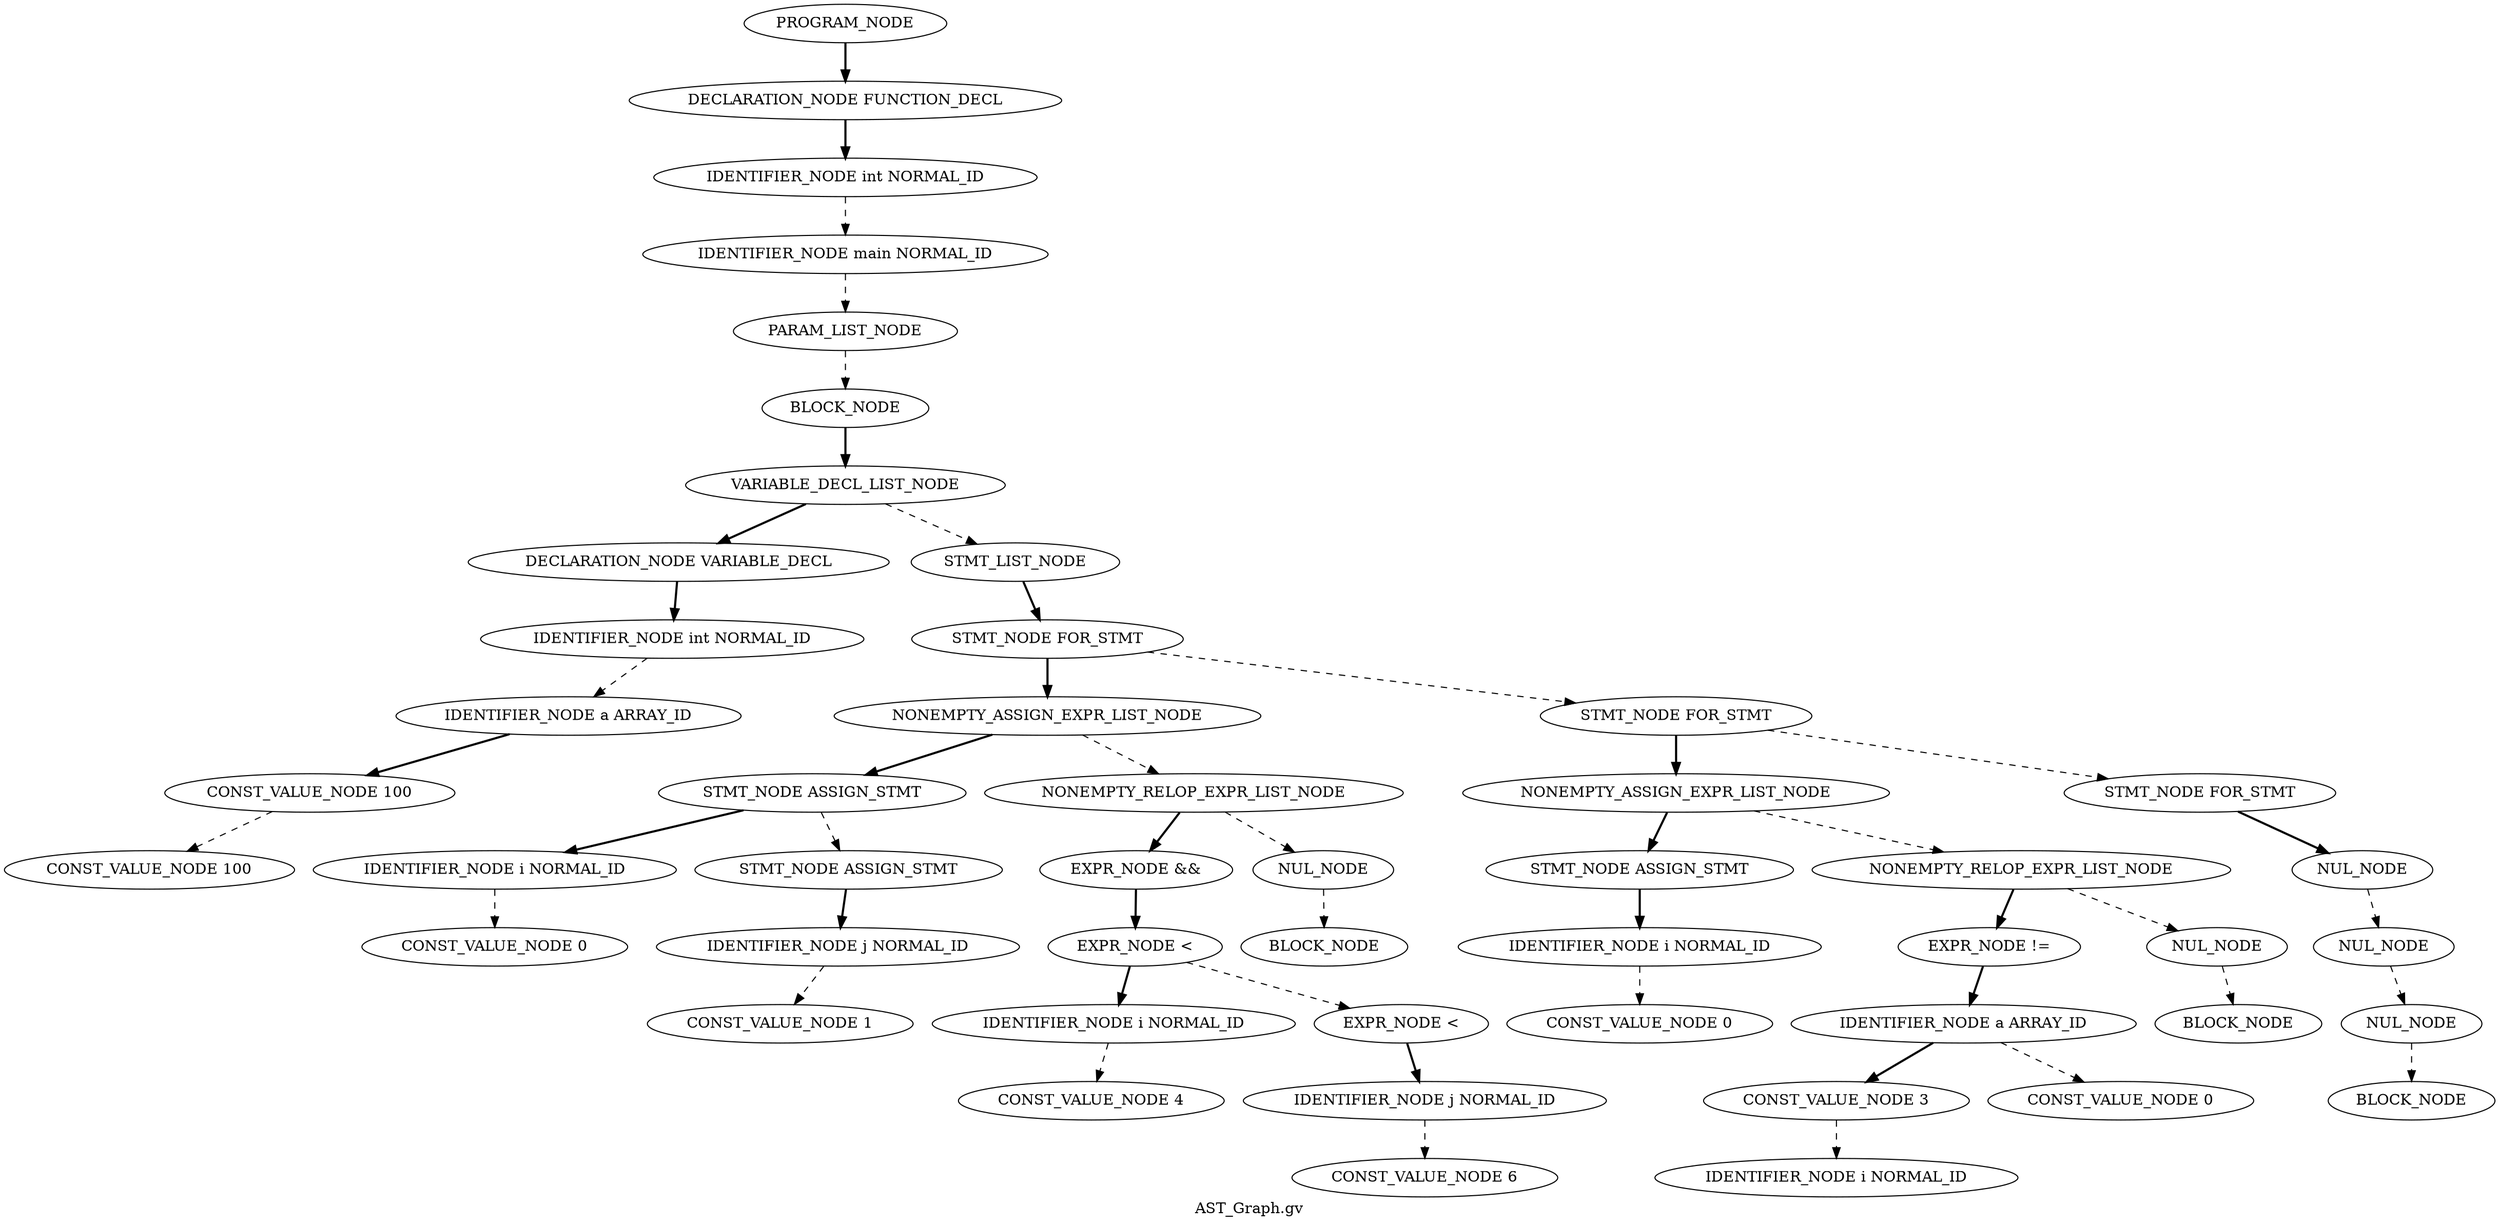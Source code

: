 Digraph AST
{
label = "AST_Graph.gv"
node0 [label ="PROGRAM_NODE"]
node1 [label ="DECLARATION_NODE FUNCTION_DECL"]
node2 [label ="IDENTIFIER_NODE int NORMAL_ID"]
node3 [label ="IDENTIFIER_NODE main NORMAL_ID"]
node4 [label ="PARAM_LIST_NODE"]
node5 [label ="BLOCK_NODE"]
node6 [label ="VARIABLE_DECL_LIST_NODE"]
node7 [label ="DECLARATION_NODE VARIABLE_DECL"]
node8 [label ="IDENTIFIER_NODE int NORMAL_ID"]
node9 [label ="IDENTIFIER_NODE a ARRAY_ID"]
node10 [label ="CONST_VALUE_NODE 100"]
node11 [label ="CONST_VALUE_NODE 100"]
node10 -> node11 [style = dashed]
node9 -> node10 [style = bold]
node8 -> node9 [style = dashed]
node7 -> node8 [style = bold]
node6 -> node7 [style = bold]
node12 [label ="STMT_LIST_NODE"]
node13 [label ="STMT_NODE FOR_STMT"]
node14 [label ="NONEMPTY_ASSIGN_EXPR_LIST_NODE"]
node15 [label ="STMT_NODE ASSIGN_STMT"]
node16 [label ="IDENTIFIER_NODE i NORMAL_ID"]
node17 [label ="CONST_VALUE_NODE 0"]
node16 -> node17 [style = dashed]
node15 -> node16 [style = bold]
node18 [label ="STMT_NODE ASSIGN_STMT"]
node19 [label ="IDENTIFIER_NODE j NORMAL_ID"]
node20 [label ="CONST_VALUE_NODE 1"]
node19 -> node20 [style = dashed]
node18 -> node19 [style = bold]
node15 -> node18 [style = dashed]
node14 -> node15 [style = bold]
node21 [label ="NONEMPTY_RELOP_EXPR_LIST_NODE"]
node22 [label ="EXPR_NODE &&"]
node23 [label ="EXPR_NODE <"]
node24 [label ="IDENTIFIER_NODE i NORMAL_ID"]
node25 [label ="CONST_VALUE_NODE 4"]
node24 -> node25 [style = dashed]
node23 -> node24 [style = bold]
node26 [label ="EXPR_NODE <"]
node27 [label ="IDENTIFIER_NODE j NORMAL_ID"]
node28 [label ="CONST_VALUE_NODE 6"]
node27 -> node28 [style = dashed]
node26 -> node27 [style = bold]
node23 -> node26 [style = dashed]
node22 -> node23 [style = bold]
node21 -> node22 [style = bold]
node29 [label ="NUL_NODE"]
node30 [label ="BLOCK_NODE"]
node29 -> node30 [style = dashed]
node21 -> node29 [style = dashed]
node14 -> node21 [style = dashed]
node13 -> node14 [style = bold]
node31 [label ="STMT_NODE FOR_STMT"]
node32 [label ="NONEMPTY_ASSIGN_EXPR_LIST_NODE"]
node33 [label ="STMT_NODE ASSIGN_STMT"]
node34 [label ="IDENTIFIER_NODE i NORMAL_ID"]
node35 [label ="CONST_VALUE_NODE 0"]
node34 -> node35 [style = dashed]
node33 -> node34 [style = bold]
node32 -> node33 [style = bold]
node36 [label ="NONEMPTY_RELOP_EXPR_LIST_NODE"]
node37 [label ="EXPR_NODE !="]
node38 [label ="IDENTIFIER_NODE a ARRAY_ID"]
node39 [label ="CONST_VALUE_NODE 3"]
node40 [label ="IDENTIFIER_NODE i NORMAL_ID"]
node39 -> node40 [style = dashed]
node38 -> node39 [style = bold]
node41 [label ="CONST_VALUE_NODE 0"]
node38 -> node41 [style = dashed]
node37 -> node38 [style = bold]
node36 -> node37 [style = bold]
node42 [label ="NUL_NODE"]
node43 [label ="BLOCK_NODE"]
node42 -> node43 [style = dashed]
node36 -> node42 [style = dashed]
node32 -> node36 [style = dashed]
node31 -> node32 [style = bold]
node44 [label ="STMT_NODE FOR_STMT"]
node45 [label ="NUL_NODE"]
node46 [label ="NUL_NODE"]
node47 [label ="NUL_NODE"]
node48 [label ="BLOCK_NODE"]
node47 -> node48 [style = dashed]
node46 -> node47 [style = dashed]
node45 -> node46 [style = dashed]
node44 -> node45 [style = bold]
node31 -> node44 [style = dashed]
node13 -> node31 [style = dashed]
node12 -> node13 [style = bold]
node6 -> node12 [style = dashed]
node5 -> node6 [style = bold]
node4 -> node5 [style = dashed]
node3 -> node4 [style = dashed]
node2 -> node3 [style = dashed]
node1 -> node2 [style = bold]
node0 -> node1 [style = bold]
}
